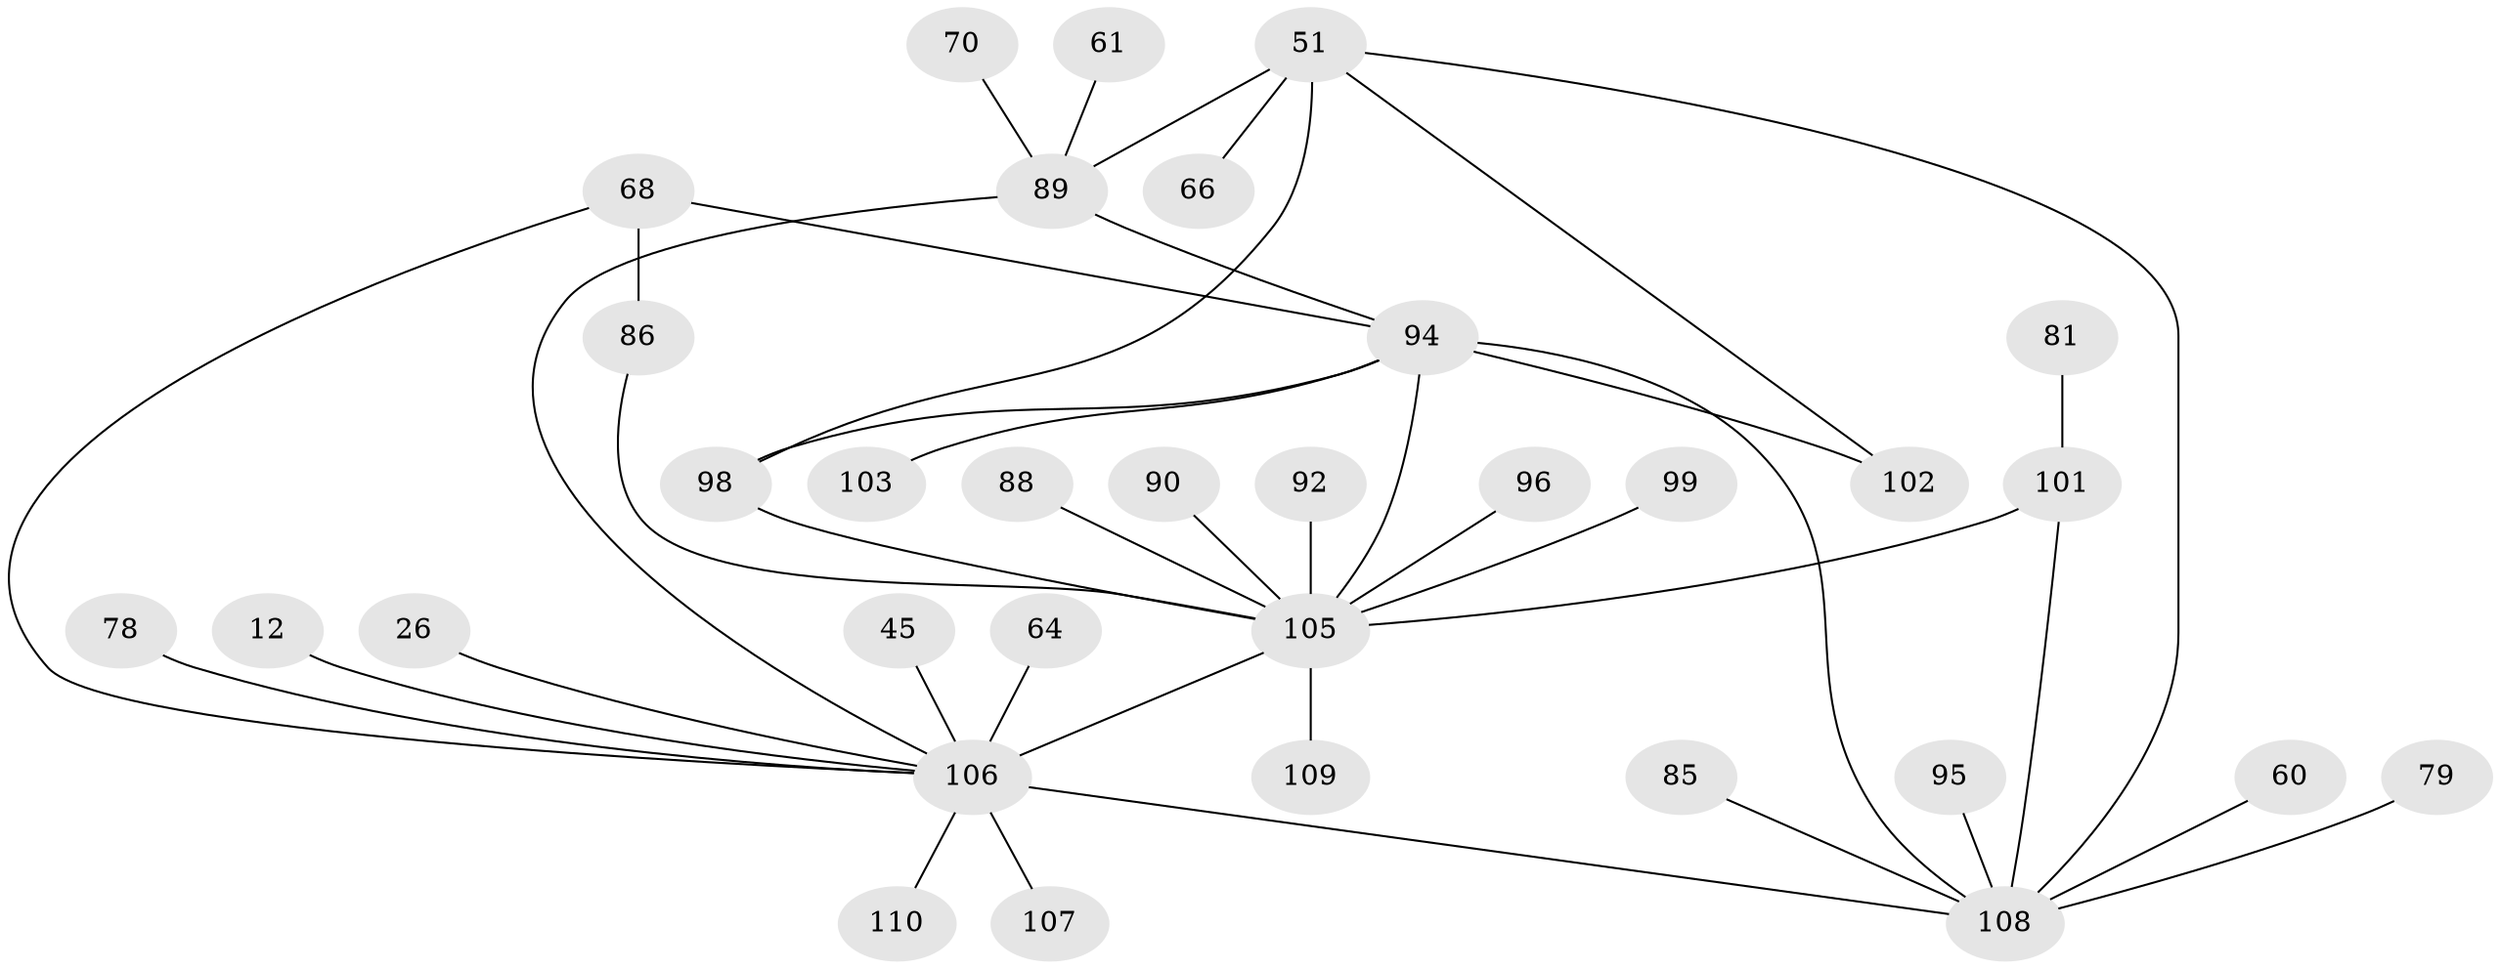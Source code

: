 // original degree distribution, {5: 0.07272727272727272, 11: 0.00909090909090909, 4: 0.10909090909090909, 3: 0.20909090909090908, 2: 0.23636363636363636, 6: 0.05454545454545454, 1: 0.3090909090909091}
// Generated by graph-tools (version 1.1) at 2025/44/03/04/25 21:44:58]
// undirected, 33 vertices, 41 edges
graph export_dot {
graph [start="1"]
  node [color=gray90,style=filled];
  12;
  26;
  45;
  51 [super="+23+49+38"];
  60;
  61;
  64;
  66;
  68 [super="+1+30"];
  70;
  78;
  79;
  81;
  85;
  86 [super="+28"];
  88;
  89 [super="+8+59+69"];
  90;
  92 [super="+11"];
  94 [super="+74+76+83+93"];
  95;
  96;
  98 [super="+42+58"];
  99;
  101 [super="+25+82+75+46+52"];
  102 [super="+67"];
  103;
  105 [super="+37+87+104+97"];
  106 [super="+100+50+55"];
  107;
  108 [super="+18+20+72+65"];
  109;
  110;
  12 -- 106;
  26 -- 106;
  45 -- 106;
  51 -- 66;
  51 -- 98 [weight=2];
  51 -- 89 [weight=3];
  51 -- 108 [weight=4];
  51 -- 102;
  60 -- 108;
  61 -- 89;
  64 -- 106;
  68 -- 86 [weight=2];
  68 -- 94;
  68 -- 106 [weight=2];
  70 -- 89;
  78 -- 106;
  79 -- 108;
  81 -- 101;
  85 -- 108;
  86 -- 105;
  88 -- 105;
  89 -- 94 [weight=2];
  89 -- 106 [weight=3];
  90 -- 105;
  92 -- 105;
  94 -- 105 [weight=3];
  94 -- 98 [weight=3];
  94 -- 102;
  94 -- 103;
  94 -- 108 [weight=2];
  95 -- 108;
  96 -- 105;
  98 -- 105;
  99 -- 105;
  101 -- 108;
  101 -- 105 [weight=4];
  105 -- 109 [weight=2];
  105 -- 106 [weight=5];
  106 -- 107;
  106 -- 108 [weight=3];
  106 -- 110;
}
